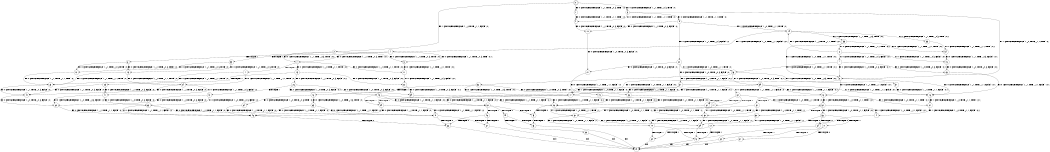 digraph BCG {
size = "7, 10.5";
center = TRUE;
node [shape = circle];
0 [peripheries = 2];
0 -> 1 [label = "EX !0 !ATOMIC_EXCH_BRANCH (1, +1, TRUE, +0, 3, TRUE) !:0:"];
0 -> 2 [label = "EX !1 !ATOMIC_EXCH_BRANCH (1, +0, TRUE, +1, 1, FALSE) !:0:"];
0 -> 3 [label = "EX !0 !ATOMIC_EXCH_BRANCH (1, +1, TRUE, +0, 3, TRUE) !:0:"];
1 -> 4 [label = "EX !0 !ATOMIC_EXCH_BRANCH (1, +1, TRUE, +1, 1, TRUE) !:0:"];
2 -> 5 [label = "EX !0 !ATOMIC_EXCH_BRANCH (1, +1, TRUE, +0, 3, TRUE) !:0:1:"];
2 -> 6 [label = "TERMINATE !1"];
2 -> 7 [label = "EX !0 !ATOMIC_EXCH_BRANCH (1, +1, TRUE, +0, 3, TRUE) !:0:1:"];
3 -> 4 [label = "EX !0 !ATOMIC_EXCH_BRANCH (1, +1, TRUE, +1, 1, TRUE) !:0:"];
3 -> 8 [label = "EX !1 !ATOMIC_EXCH_BRANCH (1, +0, TRUE, +1, 1, TRUE) !:0:"];
3 -> 9 [label = "EX !0 !ATOMIC_EXCH_BRANCH (1, +1, TRUE, +1, 1, TRUE) !:0:"];
4 -> 10 [label = "EX !0 !ATOMIC_EXCH_BRANCH (1, +1, TRUE, +0, 3, FALSE) !:0:"];
5 -> 11 [label = "EX !0 !ATOMIC_EXCH_BRANCH (1, +1, TRUE, +1, 1, TRUE) !:0:1:"];
6 -> 12 [label = "EX !0 !ATOMIC_EXCH_BRANCH (1, +1, TRUE, +0, 3, TRUE) !:0:"];
6 -> 13 [label = "EX !0 !ATOMIC_EXCH_BRANCH (1, +1, TRUE, +0, 3, TRUE) !:0:"];
7 -> 11 [label = "EX !0 !ATOMIC_EXCH_BRANCH (1, +1, TRUE, +1, 1, TRUE) !:0:1:"];
7 -> 14 [label = "TERMINATE !1"];
7 -> 15 [label = "EX !0 !ATOMIC_EXCH_BRANCH (1, +1, TRUE, +1, 1, TRUE) !:0:1:"];
8 -> 16 [label = "EX !0 !ATOMIC_EXCH_BRANCH (1, +1, TRUE, +1, 1, FALSE) !:0:1:"];
8 -> 17 [label = "EX !1 !ATOMIC_EXCH_BRANCH (1, +0, TRUE, +1, 1, FALSE) !:0:1:"];
8 -> 18 [label = "EX !0 !ATOMIC_EXCH_BRANCH (1, +1, TRUE, +1, 1, FALSE) !:0:1:"];
9 -> 10 [label = "EX !0 !ATOMIC_EXCH_BRANCH (1, +1, TRUE, +0, 3, FALSE) !:0:"];
9 -> 19 [label = "EX !1 !ATOMIC_EXCH_BRANCH (1, +0, TRUE, +1, 1, TRUE) !:0:"];
9 -> 20 [label = "EX !0 !ATOMIC_EXCH_BRANCH (1, +1, TRUE, +0, 3, FALSE) !:0:"];
10 -> 21 [label = "EX !0 !ATOMIC_EXCH_BRANCH (1, +0, TRUE, +0, 3, FALSE) !:0:"];
11 -> 22 [label = "EX !0 !ATOMIC_EXCH_BRANCH (1, +1, TRUE, +0, 3, FALSE) !:0:1:"];
12 -> 23 [label = "EX !0 !ATOMIC_EXCH_BRANCH (1, +1, TRUE, +1, 1, TRUE) !:0:"];
13 -> 23 [label = "EX !0 !ATOMIC_EXCH_BRANCH (1, +1, TRUE, +1, 1, TRUE) !:0:"];
13 -> 24 [label = "EX !0 !ATOMIC_EXCH_BRANCH (1, +1, TRUE, +1, 1, TRUE) !:0:"];
14 -> 23 [label = "EX !0 !ATOMIC_EXCH_BRANCH (1, +1, TRUE, +1, 1, TRUE) !:0:"];
14 -> 24 [label = "EX !0 !ATOMIC_EXCH_BRANCH (1, +1, TRUE, +1, 1, TRUE) !:0:"];
15 -> 22 [label = "EX !0 !ATOMIC_EXCH_BRANCH (1, +1, TRUE, +0, 3, FALSE) !:0:1:"];
15 -> 25 [label = "TERMINATE !1"];
15 -> 26 [label = "EX !0 !ATOMIC_EXCH_BRANCH (1, +1, TRUE, +0, 3, FALSE) !:0:1:"];
16 -> 27 [label = "EX !1 !ATOMIC_EXCH_BRANCH (1, +0, TRUE, +1, 1, TRUE) !:0:1:"];
17 -> 28 [label = "EX !0 !ATOMIC_EXCH_BRANCH (1, +1, TRUE, +1, 1, FALSE) !:0:1:"];
17 -> 29 [label = "TERMINATE !1"];
17 -> 30 [label = "EX !0 !ATOMIC_EXCH_BRANCH (1, +1, TRUE, +1, 1, FALSE) !:0:1:"];
18 -> 27 [label = "EX !1 !ATOMIC_EXCH_BRANCH (1, +0, TRUE, +1, 1, TRUE) !:0:1:"];
18 -> 31 [label = "TERMINATE !0"];
18 -> 32 [label = "EX !1 !ATOMIC_EXCH_BRANCH (1, +0, TRUE, +1, 1, TRUE) !:0:1:"];
19 -> 33 [label = "EX !0 !ATOMIC_EXCH_BRANCH (1, +1, TRUE, +0, 3, TRUE) !:0:1:"];
19 -> 34 [label = "EX !1 !ATOMIC_EXCH_BRANCH (1, +0, TRUE, +1, 1, FALSE) !:0:1:"];
19 -> 35 [label = "EX !0 !ATOMIC_EXCH_BRANCH (1, +1, TRUE, +0, 3, TRUE) !:0:1:"];
20 -> 21 [label = "EX !0 !ATOMIC_EXCH_BRANCH (1, +0, TRUE, +0, 3, FALSE) !:0:"];
20 -> 36 [label = "EX !1 !ATOMIC_EXCH_BRANCH (1, +0, TRUE, +1, 1, TRUE) !:0:"];
20 -> 37 [label = "EX !0 !ATOMIC_EXCH_BRANCH (1, +0, TRUE, +0, 3, FALSE) !:0:"];
21 -> 38 [label = "EX !0 !ATOMIC_EXCH_BRANCH (1, +1, TRUE, +1, 1, FALSE) !:0:"];
22 -> 39 [label = "EX !0 !ATOMIC_EXCH_BRANCH (1, +0, TRUE, +0, 3, FALSE) !:0:1:"];
23 -> 40 [label = "EX !0 !ATOMIC_EXCH_BRANCH (1, +1, TRUE, +0, 3, FALSE) !:0:"];
24 -> 40 [label = "EX !0 !ATOMIC_EXCH_BRANCH (1, +1, TRUE, +0, 3, FALSE) !:0:"];
24 -> 41 [label = "EX !0 !ATOMIC_EXCH_BRANCH (1, +1, TRUE, +0, 3, FALSE) !:0:"];
25 -> 40 [label = "EX !0 !ATOMIC_EXCH_BRANCH (1, +1, TRUE, +0, 3, FALSE) !:0:"];
25 -> 41 [label = "EX !0 !ATOMIC_EXCH_BRANCH (1, +1, TRUE, +0, 3, FALSE) !:0:"];
26 -> 39 [label = "EX !0 !ATOMIC_EXCH_BRANCH (1, +0, TRUE, +0, 3, FALSE) !:0:1:"];
26 -> 42 [label = "TERMINATE !1"];
26 -> 43 [label = "EX !0 !ATOMIC_EXCH_BRANCH (1, +0, TRUE, +0, 3, FALSE) !:0:1:"];
27 -> 44 [label = "EX !1 !ATOMIC_EXCH_BRANCH (1, +0, TRUE, +1, 1, FALSE) !:0:1:"];
28 -> 45 [label = "TERMINATE !0"];
29 -> 46 [label = "EX !0 !ATOMIC_EXCH_BRANCH (1, +1, TRUE, +1, 1, FALSE) !:0:"];
29 -> 47 [label = "EX !0 !ATOMIC_EXCH_BRANCH (1, +1, TRUE, +1, 1, FALSE) !:0:"];
30 -> 45 [label = "TERMINATE !0"];
30 -> 48 [label = "TERMINATE !1"];
30 -> 49 [label = "TERMINATE !0"];
31 -> 50 [label = "EX !1 !ATOMIC_EXCH_BRANCH (1, +0, TRUE, +1, 1, TRUE) !:1:"];
31 -> 51 [label = "EX !1 !ATOMIC_EXCH_BRANCH (1, +0, TRUE, +1, 1, TRUE) !:1:"];
32 -> 44 [label = "EX !1 !ATOMIC_EXCH_BRANCH (1, +0, TRUE, +1, 1, FALSE) !:0:1:"];
32 -> 52 [label = "TERMINATE !0"];
32 -> 53 [label = "EX !1 !ATOMIC_EXCH_BRANCH (1, +0, TRUE, +1, 1, FALSE) !:0:1:"];
33 -> 54 [label = "EX !0 !ATOMIC_EXCH_BRANCH (1, +1, TRUE, +1, 1, TRUE) !:0:1:"];
34 -> 5 [label = "EX !0 !ATOMIC_EXCH_BRANCH (1, +1, TRUE, +0, 3, TRUE) !:0:1:"];
34 -> 55 [label = "TERMINATE !1"];
34 -> 7 [label = "EX !0 !ATOMIC_EXCH_BRANCH (1, +1, TRUE, +0, 3, TRUE) !:0:1:"];
35 -> 54 [label = "EX !0 !ATOMIC_EXCH_BRANCH (1, +1, TRUE, +1, 1, TRUE) !:0:1:"];
35 -> 8 [label = "EX !1 !ATOMIC_EXCH_BRANCH (1, +0, TRUE, +1, 1, TRUE) !:0:1:"];
35 -> 56 [label = "EX !0 !ATOMIC_EXCH_BRANCH (1, +1, TRUE, +1, 1, TRUE) !:0:1:"];
36 -> 57 [label = "EX !0 !ATOMIC_EXCH_BRANCH (1, +0, TRUE, +0, 3, TRUE) !:0:1:"];
36 -> 58 [label = "EX !1 !ATOMIC_EXCH_BRANCH (1, +0, TRUE, +1, 1, FALSE) !:0:1:"];
36 -> 59 [label = "EX !0 !ATOMIC_EXCH_BRANCH (1, +0, TRUE, +0, 3, TRUE) !:0:1:"];
37 -> 38 [label = "EX !0 !ATOMIC_EXCH_BRANCH (1, +1, TRUE, +1, 1, FALSE) !:0:"];
37 -> 17 [label = "EX !1 !ATOMIC_EXCH_BRANCH (1, +0, TRUE, +1, 1, FALSE) !:0:"];
37 -> 60 [label = "EX !0 !ATOMIC_EXCH_BRANCH (1, +1, TRUE, +1, 1, FALSE) !:0:"];
38 -> 61 [label = "TERMINATE !0"];
39 -> 28 [label = "EX !0 !ATOMIC_EXCH_BRANCH (1, +1, TRUE, +1, 1, FALSE) !:0:1:"];
40 -> 62 [label = "EX !0 !ATOMIC_EXCH_BRANCH (1, +0, TRUE, +0, 3, FALSE) !:0:"];
41 -> 62 [label = "EX !0 !ATOMIC_EXCH_BRANCH (1, +0, TRUE, +0, 3, FALSE) !:0:"];
41 -> 63 [label = "EX !0 !ATOMIC_EXCH_BRANCH (1, +0, TRUE, +0, 3, FALSE) !:0:"];
42 -> 62 [label = "EX !0 !ATOMIC_EXCH_BRANCH (1, +0, TRUE, +0, 3, FALSE) !:0:"];
42 -> 63 [label = "EX !0 !ATOMIC_EXCH_BRANCH (1, +0, TRUE, +0, 3, FALSE) !:0:"];
43 -> 28 [label = "EX !0 !ATOMIC_EXCH_BRANCH (1, +1, TRUE, +1, 1, FALSE) !:0:1:"];
43 -> 29 [label = "TERMINATE !1"];
43 -> 30 [label = "EX !0 !ATOMIC_EXCH_BRANCH (1, +1, TRUE, +1, 1, FALSE) !:0:1:"];
44 -> 64 [label = "TERMINATE !0"];
45 -> 65 [label = "TERMINATE !1"];
46 -> 66 [label = "TERMINATE !0"];
47 -> 66 [label = "TERMINATE !0"];
47 -> 67 [label = "TERMINATE !0"];
48 -> 66 [label = "TERMINATE !0"];
48 -> 67 [label = "TERMINATE !0"];
49 -> 65 [label = "TERMINATE !1"];
49 -> 68 [label = "TERMINATE !1"];
50 -> 69 [label = "EX !1 !ATOMIC_EXCH_BRANCH (1, +0, TRUE, +1, 1, FALSE) !:1:"];
51 -> 69 [label = "EX !1 !ATOMIC_EXCH_BRANCH (1, +0, TRUE, +1, 1, FALSE) !:1:"];
51 -> 70 [label = "EX !1 !ATOMIC_EXCH_BRANCH (1, +0, TRUE, +1, 1, FALSE) !:1:"];
52 -> 69 [label = "EX !1 !ATOMIC_EXCH_BRANCH (1, +0, TRUE, +1, 1, FALSE) !:1:"];
52 -> 70 [label = "EX !1 !ATOMIC_EXCH_BRANCH (1, +0, TRUE, +1, 1, FALSE) !:1:"];
53 -> 64 [label = "TERMINATE !0"];
53 -> 71 [label = "TERMINATE !1"];
53 -> 72 [label = "TERMINATE !0"];
54 -> 73 [label = "EX !0 !ATOMIC_EXCH_BRANCH (1, +1, TRUE, +0, 3, FALSE) !:0:1:"];
55 -> 12 [label = "EX !0 !ATOMIC_EXCH_BRANCH (1, +1, TRUE, +0, 3, TRUE) !:0:"];
55 -> 13 [label = "EX !0 !ATOMIC_EXCH_BRANCH (1, +1, TRUE, +0, 3, TRUE) !:0:"];
56 -> 73 [label = "EX !0 !ATOMIC_EXCH_BRANCH (1, +1, TRUE, +0, 3, FALSE) !:0:1:"];
56 -> 19 [label = "EX !1 !ATOMIC_EXCH_BRANCH (1, +0, TRUE, +1, 1, TRUE) !:0:1:"];
56 -> 74 [label = "EX !0 !ATOMIC_EXCH_BRANCH (1, +1, TRUE, +0, 3, FALSE) !:0:1:"];
57 -> 16 [label = "EX !0 !ATOMIC_EXCH_BRANCH (1, +1, TRUE, +1, 1, FALSE) !:0:1:"];
58 -> 75 [label = "EX !0 !ATOMIC_EXCH_BRANCH (1, +0, TRUE, +0, 3, TRUE) !:0:1:"];
58 -> 76 [label = "TERMINATE !1"];
58 -> 17 [label = "EX !0 !ATOMIC_EXCH_BRANCH (1, +0, TRUE, +0, 3, TRUE) !:0:1:"];
59 -> 16 [label = "EX !0 !ATOMIC_EXCH_BRANCH (1, +1, TRUE, +1, 1, FALSE) !:0:1:"];
59 -> 17 [label = "EX !1 !ATOMIC_EXCH_BRANCH (1, +0, TRUE, +1, 1, FALSE) !:0:1:"];
59 -> 18 [label = "EX !0 !ATOMIC_EXCH_BRANCH (1, +1, TRUE, +1, 1, FALSE) !:0:1:"];
60 -> 61 [label = "TERMINATE !0"];
60 -> 77 [label = "TERMINATE !0"];
60 -> 32 [label = "EX !1 !ATOMIC_EXCH_BRANCH (1, +0, TRUE, +1, 1, TRUE) !:0:"];
61 -> 50 [label = "EX !1 !ATOMIC_EXCH_BRANCH (1, +0, TRUE, +1, 1, TRUE) !:1:"];
62 -> 46 [label = "EX !0 !ATOMIC_EXCH_BRANCH (1, +1, TRUE, +1, 1, FALSE) !:0:"];
63 -> 46 [label = "EX !0 !ATOMIC_EXCH_BRANCH (1, +1, TRUE, +1, 1, FALSE) !:0:"];
63 -> 47 [label = "EX !0 !ATOMIC_EXCH_BRANCH (1, +1, TRUE, +1, 1, FALSE) !:0:"];
64 -> 78 [label = "TERMINATE !1"];
65 -> 79 [label = "exit"];
66 -> 79 [label = "exit"];
67 -> 79 [label = "exit"];
68 -> 79 [label = "exit"];
69 -> 78 [label = "TERMINATE !1"];
70 -> 78 [label = "TERMINATE !1"];
70 -> 80 [label = "TERMINATE !1"];
71 -> 81 [label = "TERMINATE !0"];
71 -> 82 [label = "TERMINATE !0"];
72 -> 78 [label = "TERMINATE !1"];
72 -> 80 [label = "TERMINATE !1"];
73 -> 83 [label = "EX !0 !ATOMIC_EXCH_BRANCH (1, +0, TRUE, +0, 3, FALSE) !:0:1:"];
74 -> 83 [label = "EX !0 !ATOMIC_EXCH_BRANCH (1, +0, TRUE, +0, 3, FALSE) !:0:1:"];
74 -> 36 [label = "EX !1 !ATOMIC_EXCH_BRANCH (1, +0, TRUE, +1, 1, TRUE) !:0:1:"];
74 -> 8 [label = "EX !0 !ATOMIC_EXCH_BRANCH (1, +0, TRUE, +0, 3, FALSE) !:0:1:"];
75 -> 28 [label = "EX !0 !ATOMIC_EXCH_BRANCH (1, +1, TRUE, +1, 1, FALSE) !:0:1:"];
76 -> 84 [label = "EX !0 !ATOMIC_EXCH_BRANCH (1, +0, TRUE, +0, 3, TRUE) !:0:"];
76 -> 85 [label = "EX !0 !ATOMIC_EXCH_BRANCH (1, +0, TRUE, +0, 3, TRUE) !:0:"];
77 -> 50 [label = "EX !1 !ATOMIC_EXCH_BRANCH (1, +0, TRUE, +1, 1, TRUE) !:1:"];
77 -> 51 [label = "EX !1 !ATOMIC_EXCH_BRANCH (1, +0, TRUE, +1, 1, TRUE) !:1:"];
78 -> 79 [label = "exit"];
80 -> 79 [label = "exit"];
81 -> 79 [label = "exit"];
82 -> 79 [label = "exit"];
83 -> 16 [label = "EX !0 !ATOMIC_EXCH_BRANCH (1, +1, TRUE, +1, 1, FALSE) !:0:1:"];
84 -> 46 [label = "EX !0 !ATOMIC_EXCH_BRANCH (1, +1, TRUE, +1, 1, FALSE) !:0:"];
85 -> 46 [label = "EX !0 !ATOMIC_EXCH_BRANCH (1, +1, TRUE, +1, 1, FALSE) !:0:"];
85 -> 47 [label = "EX !0 !ATOMIC_EXCH_BRANCH (1, +1, TRUE, +1, 1, FALSE) !:0:"];
}
